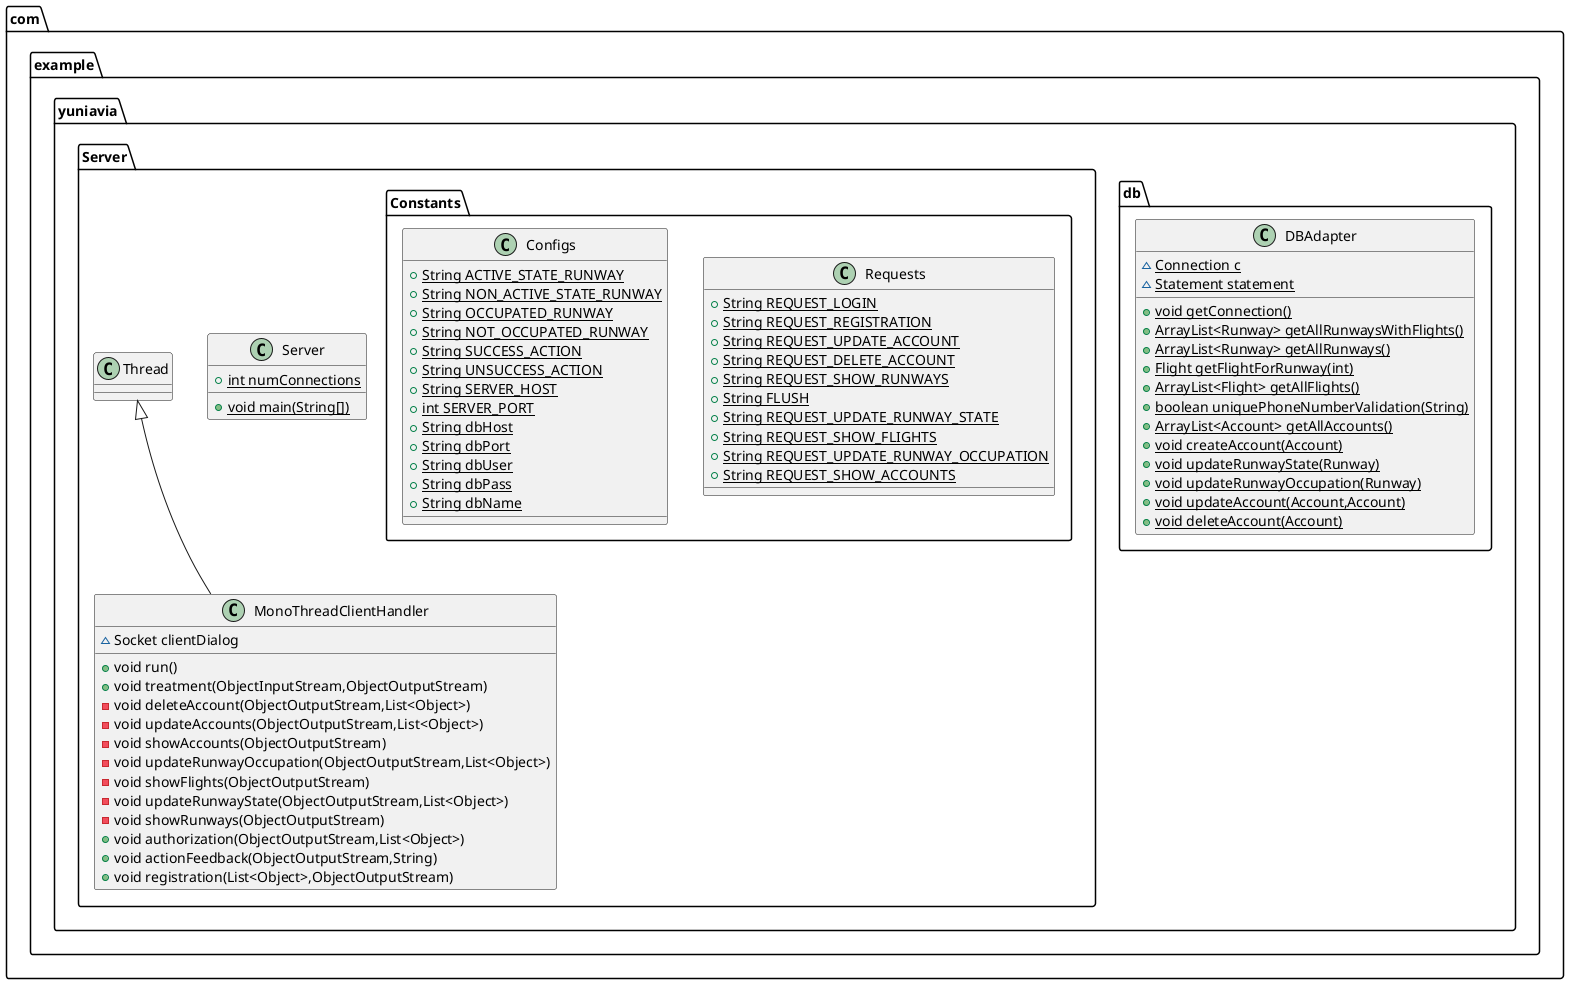 @startuml
class com.example.yuniavia.db.DBAdapter {
~ {static} Connection c
~ {static} Statement statement
+ {static} void getConnection()
+ {static} ArrayList<Runway> getAllRunwaysWithFlights()
+ {static} ArrayList<Runway> getAllRunways()
+ {static} Flight getFlightForRunway(int)
+ {static} ArrayList<Flight> getAllFlights()
+ {static} boolean uniquePhoneNumberValidation(String)
+ {static} ArrayList<Account> getAllAccounts()
+ {static} void createAccount(Account)
+ {static} void updateRunwayState(Runway)
+ {static} void updateRunwayOccupation(Runway)
+ {static} void updateAccount(Account,Account)
+ {static} void deleteAccount(Account)
}
class com.example.yuniavia.Server.Server {
+ {static} int numConnections
+ {static} void main(String[])
}
class com.example.yuniavia.Server.Constants.Requests {
+ {static} String REQUEST_LOGIN
+ {static} String REQUEST_REGISTRATION
+ {static} String REQUEST_UPDATE_ACCOUNT
+ {static} String REQUEST_DELETE_ACCOUNT
+ {static} String REQUEST_SHOW_RUNWAYS
+ {static} String FLUSH
+ {static} String REQUEST_UPDATE_RUNWAY_STATE
+ {static} String REQUEST_SHOW_FLIGHTS
+ {static} String REQUEST_UPDATE_RUNWAY_OCCUPATION
+ {static} String REQUEST_SHOW_ACCOUNTS
}
class com.example.yuniavia.Server.MonoThreadClientHandler {
~ Socket clientDialog
+ void run()
+ void treatment(ObjectInputStream,ObjectOutputStream)
- void deleteAccount(ObjectOutputStream,List<Object>)
- void updateAccounts(ObjectOutputStream,List<Object>)
- void showAccounts(ObjectOutputStream)
- void updateRunwayOccupation(ObjectOutputStream,List<Object>)
- void showFlights(ObjectOutputStream)
- void updateRunwayState(ObjectOutputStream,List<Object>)
- void showRunways(ObjectOutputStream)
+ void authorization(ObjectOutputStream,List<Object>)
+ void actionFeedback(ObjectOutputStream,String)
+ void registration(List<Object>,ObjectOutputStream)
}
class com.example.yuniavia.Server.Constants.Configs {
+ {static} String ACTIVE_STATE_RUNWAY
+ {static} String NON_ACTIVE_STATE_RUNWAY
+ {static} String OCCUPATED_RUNWAY
+ {static} String NOT_OCCUPATED_RUNWAY
+ {static} String SUCCESS_ACTION
+ {static} String UNSUCCESS_ACTION
+ {static} String SERVER_HOST
+ {static} int SERVER_PORT
+ {static} String dbHost
+ {static} String dbPort
+ {static} String dbUser
+ {static} String dbPass
+ {static} String dbName
}


com.example.yuniavia.Server.Thread <|-- com.example.yuniavia.Server.MonoThreadClientHandler
@enduml